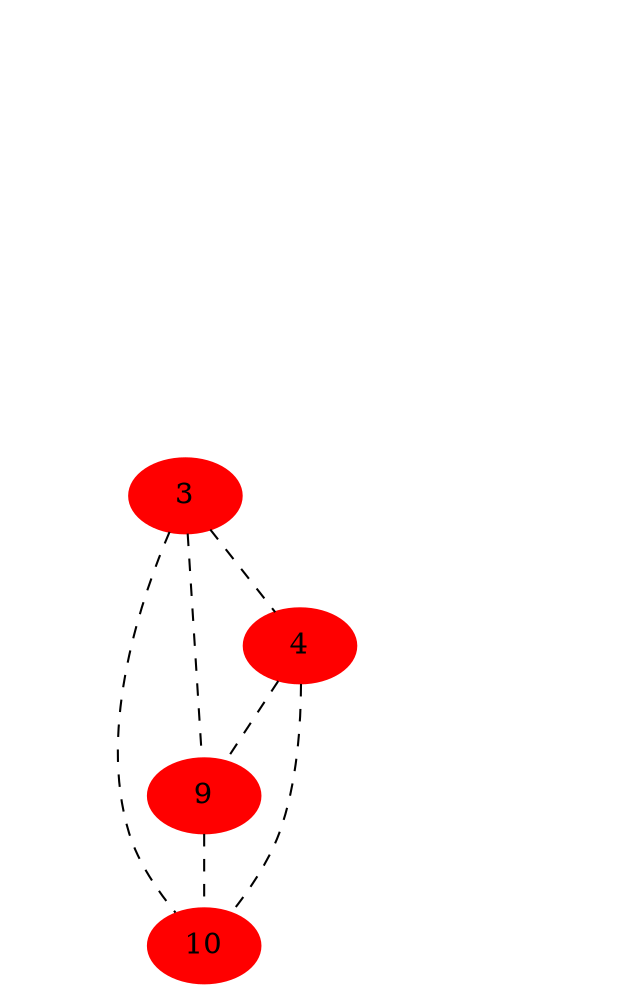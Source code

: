 graph G
{
6--1[color=transparent];
1--2[color=transparent];
1[fontcolor=transparent, color=transparent];
6--m_1 [color=transparent];
m_1--2 [color=transparent];
m_1 [fontcolor=transparent, color=transparent];
6--11[color=transparent];
11--2[color=transparent];
11[fontcolor=transparent, color=transparent];
6--m_2[color=transparent];
m_2--5[color=transparent];
6--8[color=transparent];
6[fontcolor=transparent, color=transparent];
8--5[color=transparent];
2--3[color=transparent];
2--4[color=transparent];
2--5[color=transparent];
2[fontcolor=transparent, color=transparent];
5--4[color=transparent];
m_2 [fontcolor=transparent, color=transparent];
5 [fontcolor=transparent, color=transparent];
8 [color=transparent, fontcolor=transparent];
3--4[style = dashed];
3--9[style = dashed];
3--10[style = dashed];
4--10[style = dashed];
4--9[style = dashed];
9--10[style = dashed];
3 [color= red][style = "filled"];
4 [color= red][style = "filled"];
9 [color= red][style = "filled"];
10 [color= red][style = "filled"];
}